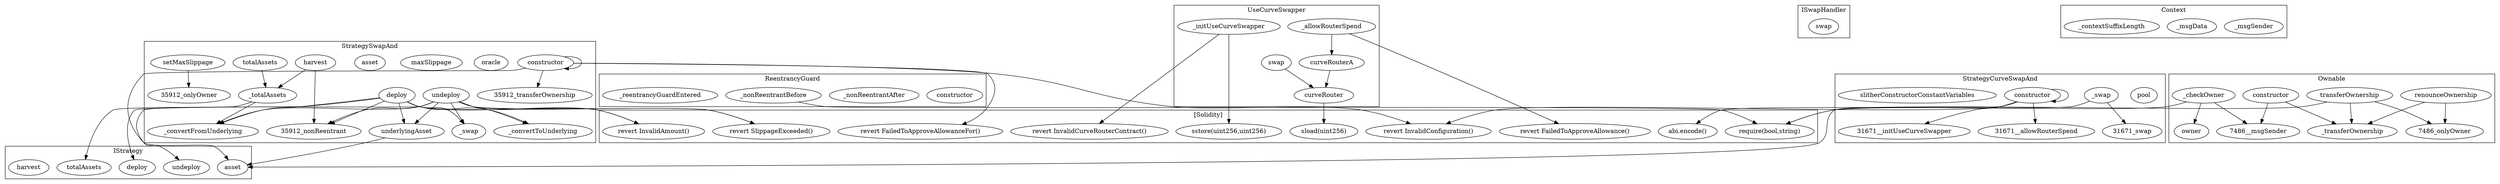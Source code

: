 strict digraph {
subgraph cluster_37703_IStrategy {
label = "IStrategy"
"37703_deploy" [label="deploy"]
"37703_totalAssets" [label="totalAssets"]
"37703_asset" [label="asset"]
"37703_undeploy" [label="undeploy"]
"37703_harvest" [label="harvest"]
}subgraph cluster_35912_StrategySwapAnd {
label = "StrategySwapAnd"
"35912_harvest" [label="harvest"]
"35912_deploy" [label="deploy"]
"35912__totalAssets" [label="_totalAssets"]
"35912_undeploy" [label="undeploy"]
"35912__convertFromUnderlying" [label="_convertFromUnderlying"]
"35912_oracle" [label="oracle"]
"35912_maxSlippage" [label="maxSlippage"]
"35912__swap" [label="_swap"]
"35912__convertToUnderlying" [label="_convertToUnderlying"]
"35912_underlyingAsset" [label="underlyingAsset"]
"35912_asset" [label="asset"]
"35912_constructor" [label="constructor"]
"35912_totalAssets" [label="totalAssets"]
"35912_setMaxSlippage" [label="setMaxSlippage"]
"35912_constructor" -> "35912_transferOwnership"
"35912_deploy" -> "35912__convertToUnderlying"
"35912_deploy" -> "35912__convertFromUnderlying"
"35912_undeploy" -> "35912__convertFromUnderlying"
"35912_harvest" -> "35912__totalAssets"
"35912_undeploy" -> "35912_nonReentrant"
"35912_deploy" -> "35912_nonReentrant"
"35912_undeploy" -> "35912__swap"
"35912_undeploy" -> "35912__convertToUnderlying"
"35912_deploy" -> "35912_underlyingAsset"
"35912_deploy" -> "35912__swap"
"35912_undeploy" -> "35912_underlyingAsset"
"35912_constructor" -> "35912_constructor"
"35912_setMaxSlippage" -> "35912_onlyOwner"
"35912_harvest" -> "35912_nonReentrant"
"35912__totalAssets" -> "35912__convertFromUnderlying"
"35912_totalAssets" -> "35912__totalAssets"
}subgraph cluster_13424_ReentrancyGuard {
label = "ReentrancyGuard"
"13424_constructor" [label="constructor"]
"13424__nonReentrantAfter" [label="_nonReentrantAfter"]
"13424__nonReentrantBefore" [label="_nonReentrantBefore"]
"13424__reentrancyGuardEntered" [label="_reentrancyGuardEntered"]
}subgraph cluster_31671_StrategyCurveSwapAnd {
label = "StrategyCurveSwapAnd"
"31671_pool" [label="pool"]
"31671__swap" [label="_swap"]
"31671_constructor" [label="constructor"]
"31671_slitherConstructorConstantVariables" [label="slitherConstructorConstantVariables"]
"31671__swap" -> "31671_swap"
"31671_constructor" -> "31671__allowRouterSpend"
"31671_constructor" -> "31671__initUseCurveSwapper"
"31671_constructor" -> "31671_constructor"
}subgraph cluster_30486_UseCurveSwapper {
label = "UseCurveSwapper"
"30486__initUseCurveSwapper" [label="_initUseCurveSwapper"]
"30486__allowRouterSpend" [label="_allowRouterSpend"]
"30486_swap" [label="swap"]
"30486_curveRouter" [label="curveRouter"]
"30486_curveRouterA" [label="curveRouterA"]
"30486_swap" -> "30486_curveRouter"
"30486__allowRouterSpend" -> "30486_curveRouterA"
"30486_curveRouterA" -> "30486_curveRouter"
}subgraph cluster_37815_ISwapHandler {
label = "ISwapHandler"
"37815_swap" [label="swap"]
}subgraph cluster_17436_Context {
label = "Context"
"17436__msgSender" [label="_msgSender"]
"17436__msgData" [label="_msgData"]
"17436__contextSuffixLength" [label="_contextSuffixLength"]
}subgraph cluster_7486_Ownable {
label = "Ownable"
"7486_constructor" [label="constructor"]
"7486__transferOwnership" [label="_transferOwnership"]
"7486_renounceOwnership" [label="renounceOwnership"]
"7486__checkOwner" [label="_checkOwner"]
"7486_owner" [label="owner"]
"7486_transferOwnership" [label="transferOwnership"]
"7486__checkOwner" -> "7486_owner"
"7486__checkOwner" -> "7486__msgSender"
"7486_constructor" -> "7486__msgSender"
"7486_transferOwnership" -> "7486_onlyOwner"
"7486_renounceOwnership" -> "7486_onlyOwner"
"7486_constructor" -> "7486__transferOwnership"
"7486_transferOwnership" -> "7486__transferOwnership"
"7486_renounceOwnership" -> "7486__transferOwnership"
}subgraph cluster_solidity {
label = "[Solidity]"
"revert InvalidAmount()" 
"sload(uint256)" 
"abi.encode()" 
"revert FailedToApproveAllowanceFor()" 
"require(bool,string)" 
"revert InvalidCurveRouterContract()" 
"revert SlippageExceeded()" 
"revert InvalidConfiguration()" 
"revert FailedToApproveAllowance()" 
"sstore(uint256,uint256)" 
"30486_curveRouter" -> "sload(uint256)"
"31671__swap" -> "abi.encode()"
"30486__initUseCurveSwapper" -> "revert InvalidCurveRouterContract()"
"30486__initUseCurveSwapper" -> "sstore(uint256,uint256)"
"7486_transferOwnership" -> "require(bool,string)"
"13424__nonReentrantBefore" -> "require(bool,string)"
"30486__allowRouterSpend" -> "revert FailedToApproveAllowance()"
"31671_constructor" -> "revert InvalidConfiguration()"
"35912_undeploy" -> "revert InvalidAmount()"
"35912_deploy" -> "revert SlippageExceeded()"
"35912_constructor" -> "revert FailedToApproveAllowanceFor()"
"35912_deploy" -> "revert InvalidAmount()"
"35912_constructor" -> "revert InvalidConfiguration()"
"35912_undeploy" -> "revert SlippageExceeded()"
"7486__checkOwner" -> "require(bool,string)"
}"31671_constructor" -> "37703_asset"
"35912_constructor" -> "37703_asset"
"35912_undeploy" -> "37703_undeploy"
"35912__totalAssets" -> "37703_totalAssets"
"35912_underlyingAsset" -> "37703_asset"
"35912_deploy" -> "37703_deploy"
}